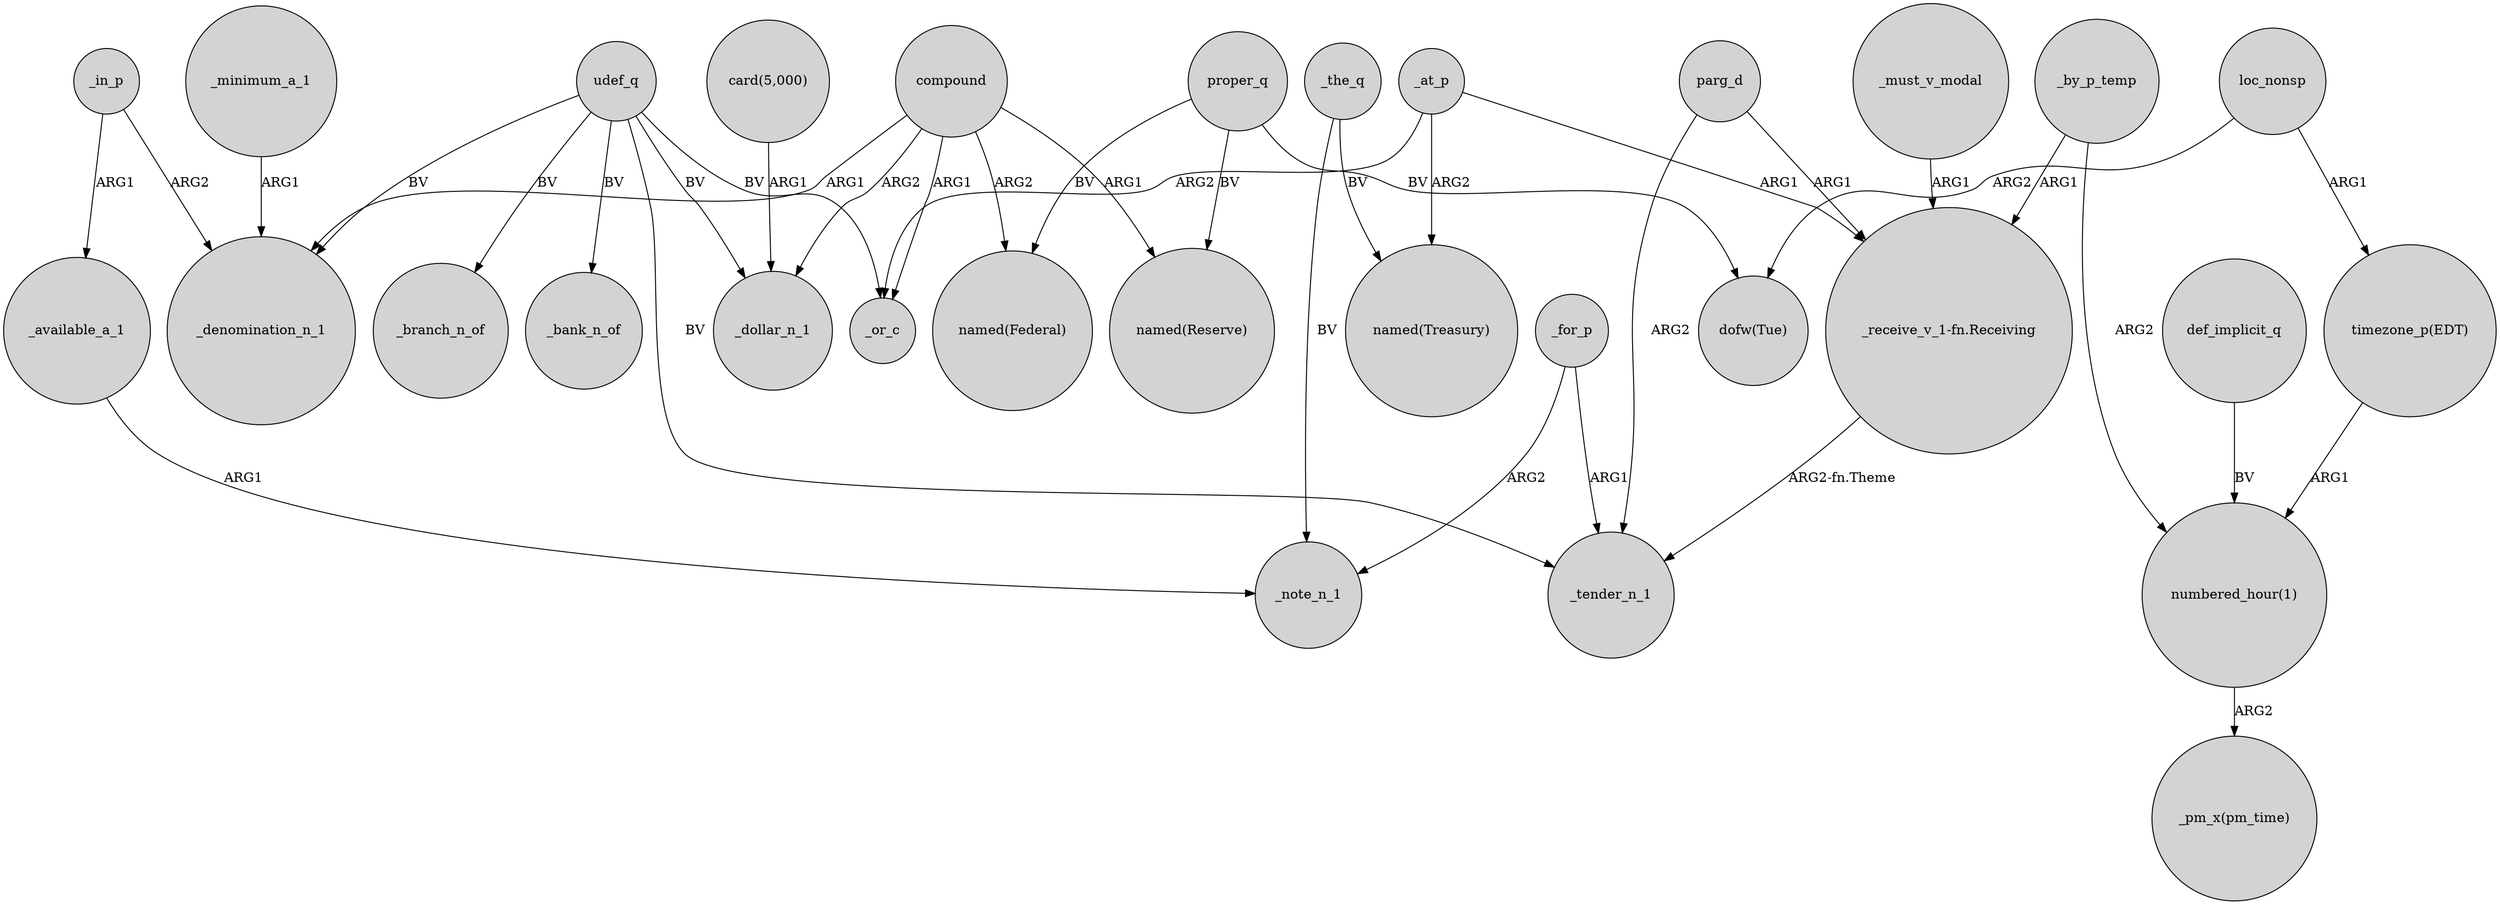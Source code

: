 digraph {
	node [shape=circle style=filled]
	compound -> _denomination_n_1 [label=ARG1]
	compound -> "named(Reserve)" [label=ARG1]
	_for_p -> _tender_n_1 [label=ARG1]
	"numbered_hour(1)" -> "_pm_x(pm_time)" [label=ARG2]
	proper_q -> "named(Reserve)" [label=BV]
	_in_p -> _available_a_1 [label=ARG1]
	udef_q -> _branch_n_of [label=BV]
	_minimum_a_1 -> _denomination_n_1 [label=ARG1]
	"timezone_p(EDT)" -> "numbered_hour(1)" [label=ARG1]
	_available_a_1 -> _note_n_1 [label=ARG1]
	parg_d -> "_receive_v_1-fn.Receiving" [label=ARG1]
	udef_q -> _tender_n_1 [label=BV]
	_by_p_temp -> "_receive_v_1-fn.Receiving" [label=ARG1]
	_for_p -> _note_n_1 [label=ARG2]
	_at_p -> "named(Treasury)" [label=ARG2]
	_in_p -> _denomination_n_1 [label=ARG2]
	proper_q -> "dofw(Tue)" [label=BV]
	compound -> _or_c [label=ARG1]
	_the_q -> _note_n_1 [label=BV]
	udef_q -> _or_c [label=BV]
	_at_p -> _or_c [label=ARG2]
	_at_p -> "_receive_v_1-fn.Receiving" [label=ARG1]
	_must_v_modal -> "_receive_v_1-fn.Receiving" [label=ARG1]
	loc_nonsp -> "dofw(Tue)" [label=ARG2]
	def_implicit_q -> "numbered_hour(1)" [label=BV]
	_by_p_temp -> "numbered_hour(1)" [label=ARG2]
	udef_q -> _denomination_n_1 [label=BV]
	proper_q -> "named(Federal)" [label=BV]
	_the_q -> "named(Treasury)" [label=BV]
	"card(5,000)" -> _dollar_n_1 [label=ARG1]
	udef_q -> _bank_n_of [label=BV]
	"_receive_v_1-fn.Receiving" -> _tender_n_1 [label="ARG2-fn.Theme"]
	compound -> _dollar_n_1 [label=ARG2]
	compound -> "named(Federal)" [label=ARG2]
	parg_d -> _tender_n_1 [label=ARG2]
	loc_nonsp -> "timezone_p(EDT)" [label=ARG1]
	udef_q -> _dollar_n_1 [label=BV]
}
